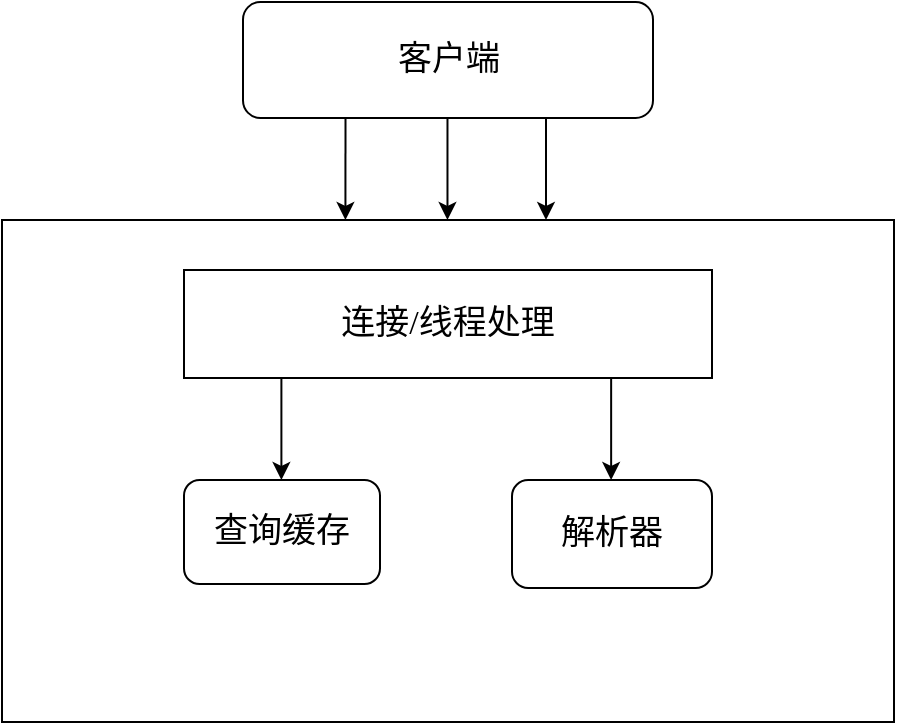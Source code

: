 <mxfile version="24.4.4" type="github">
  <diagram name="第 1 页" id="-uMj1Y23hwTrTH6uqjyR">
    <mxGraphModel dx="555" dy="299" grid="0" gridSize="10" guides="1" tooltips="1" connect="1" arrows="1" fold="1" page="1" pageScale="1" pageWidth="1169" pageHeight="827" math="0" shadow="0">
      <root>
        <mxCell id="0" />
        <mxCell id="1" parent="0" />
        <mxCell id="E52h9aYqVbazmC71CHxK-8" value="" style="rounded=0;whiteSpace=wrap;html=1;" vertex="1" parent="1">
          <mxGeometry x="224" y="171" width="446" height="251" as="geometry" />
        </mxCell>
        <mxCell id="E52h9aYqVbazmC71CHxK-9" value="&lt;font face=&quot;宋体&quot; style=&quot;font-size: 17px;&quot;&gt;客户端&lt;/font&gt;" style="rounded=1;whiteSpace=wrap;html=1;" vertex="1" parent="1">
          <mxGeometry x="344.5" y="62" width="205" height="58" as="geometry" />
        </mxCell>
        <mxCell id="E52h9aYqVbazmC71CHxK-10" value="&lt;font style=&quot;font-size: 17px;&quot; face=&quot;宋体&quot;&gt;连接/线程处理&lt;/font&gt;" style="rounded=0;whiteSpace=wrap;html=1;" vertex="1" parent="1">
          <mxGeometry x="315" y="196" width="264" height="54" as="geometry" />
        </mxCell>
        <mxCell id="E52h9aYqVbazmC71CHxK-11" value="" style="endArrow=classic;html=1;rounded=0;exitX=0.25;exitY=1;exitDx=0;exitDy=0;entryX=0.385;entryY=0;entryDx=0;entryDy=0;entryPerimeter=0;" edge="1" parent="1" source="E52h9aYqVbazmC71CHxK-9" target="E52h9aYqVbazmC71CHxK-8">
          <mxGeometry width="50" height="50" relative="1" as="geometry">
            <mxPoint x="338" y="358" as="sourcePoint" />
            <mxPoint x="394" y="172" as="targetPoint" />
          </mxGeometry>
        </mxCell>
        <mxCell id="E52h9aYqVbazmC71CHxK-12" value="" style="endArrow=classic;html=1;rounded=0;exitX=0.25;exitY=1;exitDx=0;exitDy=0;entryX=0.385;entryY=0;entryDx=0;entryDy=0;entryPerimeter=0;" edge="1" parent="1">
          <mxGeometry width="50" height="50" relative="1" as="geometry">
            <mxPoint x="446.74" y="120" as="sourcePoint" />
            <mxPoint x="446.74" y="171" as="targetPoint" />
          </mxGeometry>
        </mxCell>
        <mxCell id="E52h9aYqVbazmC71CHxK-13" value="" style="endArrow=classic;html=1;rounded=0;exitX=0.25;exitY=1;exitDx=0;exitDy=0;entryX=0.385;entryY=0;entryDx=0;entryDy=0;entryPerimeter=0;" edge="1" parent="1">
          <mxGeometry width="50" height="50" relative="1" as="geometry">
            <mxPoint x="496" y="120" as="sourcePoint" />
            <mxPoint x="496" y="171" as="targetPoint" />
          </mxGeometry>
        </mxCell>
        <mxCell id="E52h9aYqVbazmC71CHxK-15" value="&lt;font face=&quot;宋体&quot; style=&quot;font-size: 17px;&quot;&gt;查询缓存&lt;/font&gt;" style="rounded=1;whiteSpace=wrap;html=1;" vertex="1" parent="1">
          <mxGeometry x="315" y="301" width="98" height="52" as="geometry" />
        </mxCell>
        <mxCell id="E52h9aYqVbazmC71CHxK-18" value="&lt;font style=&quot;font-size: 17px;&quot; face=&quot;宋体&quot;&gt;解析器&lt;/font&gt;" style="rounded=1;whiteSpace=wrap;html=1;" vertex="1" parent="1">
          <mxGeometry x="479" y="301" width="100" height="54" as="geometry" />
        </mxCell>
        <mxCell id="E52h9aYqVbazmC71CHxK-19" value="" style="endArrow=classic;html=1;rounded=0;exitX=0.25;exitY=1;exitDx=0;exitDy=0;entryX=0.385;entryY=0;entryDx=0;entryDy=0;entryPerimeter=0;" edge="1" parent="1">
          <mxGeometry width="50" height="50" relative="1" as="geometry">
            <mxPoint x="528.57" y="250" as="sourcePoint" />
            <mxPoint x="528.57" y="301" as="targetPoint" />
          </mxGeometry>
        </mxCell>
        <mxCell id="E52h9aYqVbazmC71CHxK-20" value="" style="endArrow=classic;html=1;rounded=0;exitX=0.25;exitY=1;exitDx=0;exitDy=0;entryX=0.385;entryY=0;entryDx=0;entryDy=0;entryPerimeter=0;" edge="1" parent="1">
          <mxGeometry width="50" height="50" relative="1" as="geometry">
            <mxPoint x="363.7" y="250" as="sourcePoint" />
            <mxPoint x="363.7" y="301" as="targetPoint" />
          </mxGeometry>
        </mxCell>
      </root>
    </mxGraphModel>
  </diagram>
</mxfile>

